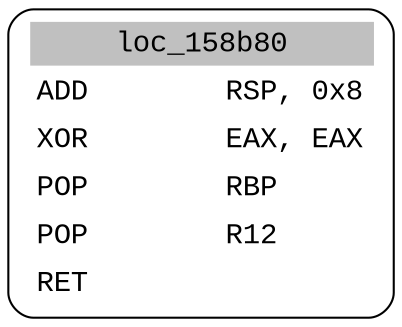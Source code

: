digraph asm_graph {
1941 [
shape="Mrecord" fontname="Courier New"label =<<table border="0" cellborder="0" cellpadding="3"><tr><td align="center" colspan="2" bgcolor="grey">loc_158b80</td></tr><tr><td align="left">ADD        RSP, 0x8</td></tr><tr><td align="left">XOR        EAX, EAX</td></tr><tr><td align="left">POP        RBP</td></tr><tr><td align="left">POP        R12</td></tr><tr><td align="left">RET        </td></tr></table>> ];
}